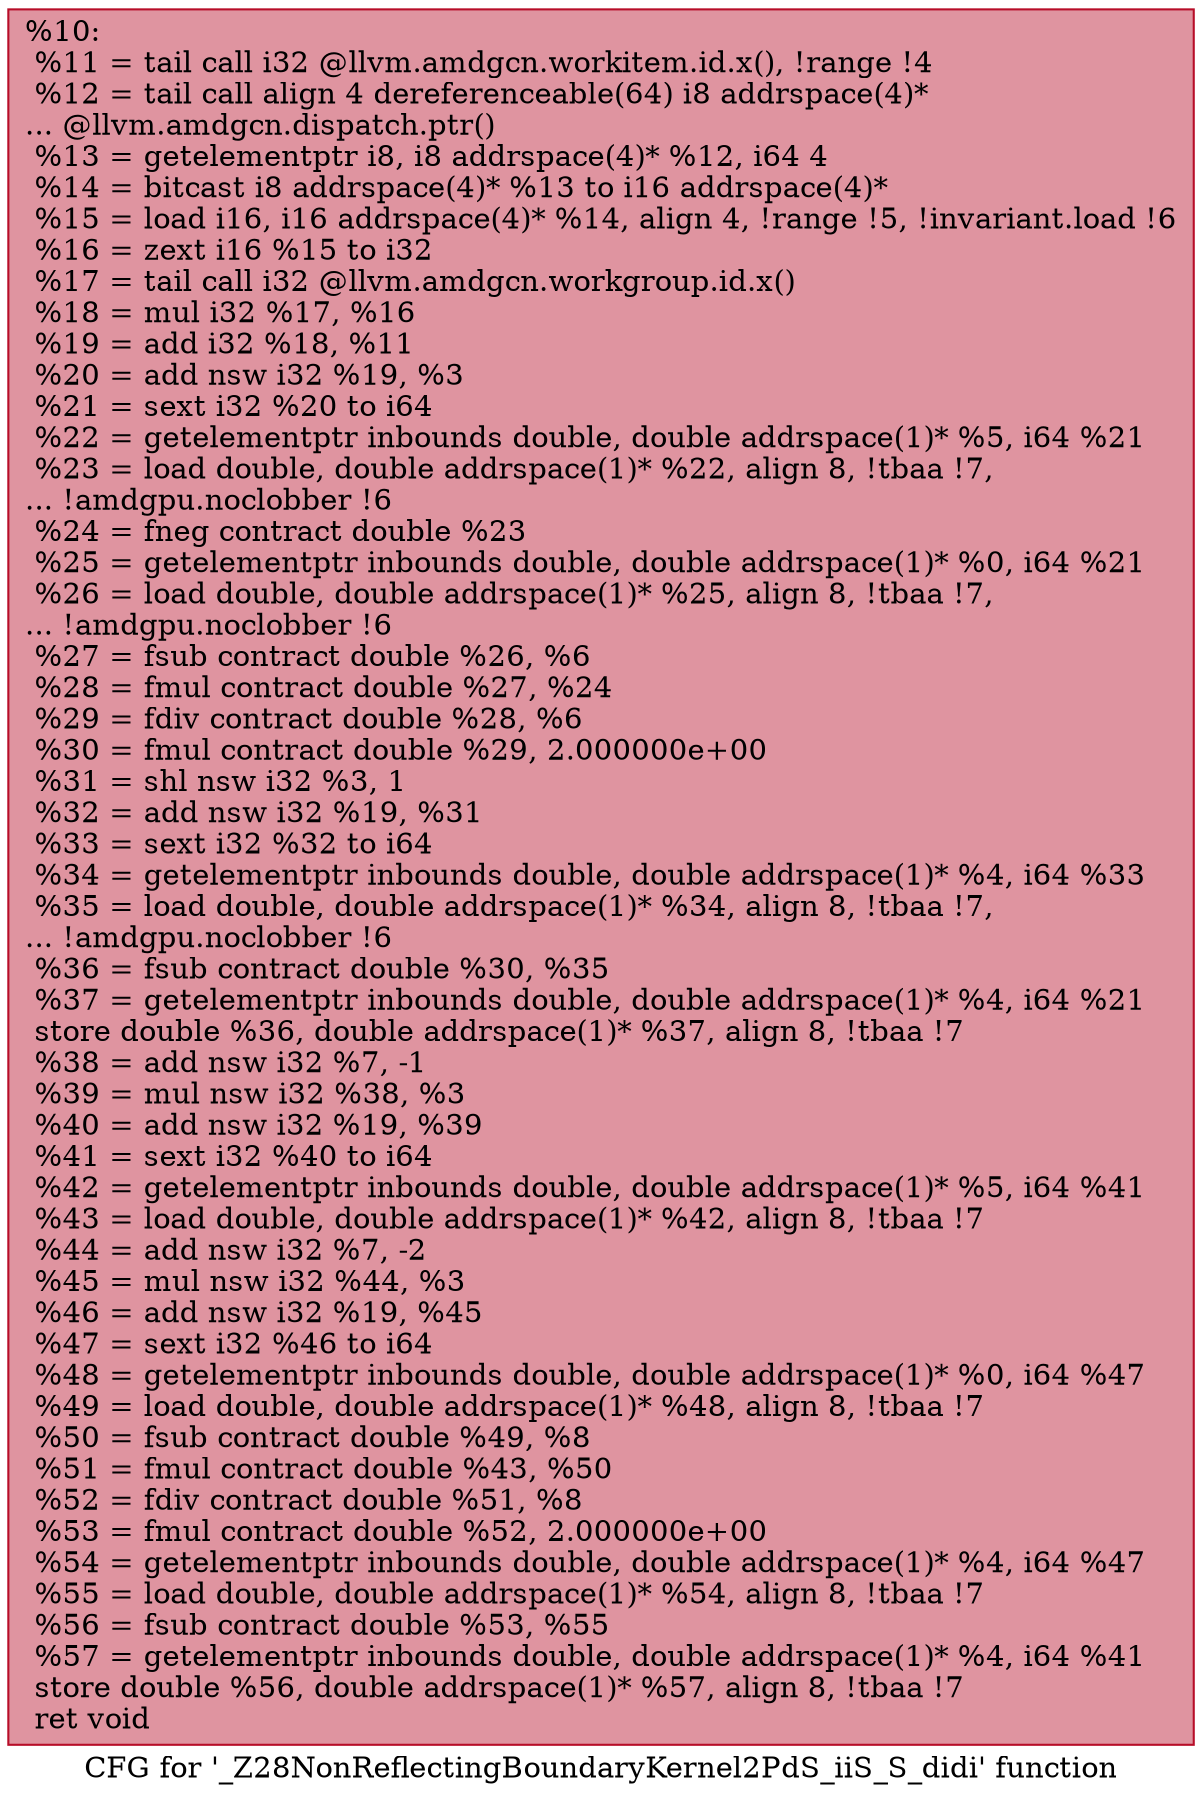 digraph "CFG for '_Z28NonReflectingBoundaryKernel2PdS_iiS_S_didi' function" {
	label="CFG for '_Z28NonReflectingBoundaryKernel2PdS_iiS_S_didi' function";

	Node0x472dc20 [shape=record,color="#b70d28ff", style=filled, fillcolor="#b70d2870",label="{%10:\l  %11 = tail call i32 @llvm.amdgcn.workitem.id.x(), !range !4\l  %12 = tail call align 4 dereferenceable(64) i8 addrspace(4)*\l... @llvm.amdgcn.dispatch.ptr()\l  %13 = getelementptr i8, i8 addrspace(4)* %12, i64 4\l  %14 = bitcast i8 addrspace(4)* %13 to i16 addrspace(4)*\l  %15 = load i16, i16 addrspace(4)* %14, align 4, !range !5, !invariant.load !6\l  %16 = zext i16 %15 to i32\l  %17 = tail call i32 @llvm.amdgcn.workgroup.id.x()\l  %18 = mul i32 %17, %16\l  %19 = add i32 %18, %11\l  %20 = add nsw i32 %19, %3\l  %21 = sext i32 %20 to i64\l  %22 = getelementptr inbounds double, double addrspace(1)* %5, i64 %21\l  %23 = load double, double addrspace(1)* %22, align 8, !tbaa !7,\l... !amdgpu.noclobber !6\l  %24 = fneg contract double %23\l  %25 = getelementptr inbounds double, double addrspace(1)* %0, i64 %21\l  %26 = load double, double addrspace(1)* %25, align 8, !tbaa !7,\l... !amdgpu.noclobber !6\l  %27 = fsub contract double %26, %6\l  %28 = fmul contract double %27, %24\l  %29 = fdiv contract double %28, %6\l  %30 = fmul contract double %29, 2.000000e+00\l  %31 = shl nsw i32 %3, 1\l  %32 = add nsw i32 %19, %31\l  %33 = sext i32 %32 to i64\l  %34 = getelementptr inbounds double, double addrspace(1)* %4, i64 %33\l  %35 = load double, double addrspace(1)* %34, align 8, !tbaa !7,\l... !amdgpu.noclobber !6\l  %36 = fsub contract double %30, %35\l  %37 = getelementptr inbounds double, double addrspace(1)* %4, i64 %21\l  store double %36, double addrspace(1)* %37, align 8, !tbaa !7\l  %38 = add nsw i32 %7, -1\l  %39 = mul nsw i32 %38, %3\l  %40 = add nsw i32 %19, %39\l  %41 = sext i32 %40 to i64\l  %42 = getelementptr inbounds double, double addrspace(1)* %5, i64 %41\l  %43 = load double, double addrspace(1)* %42, align 8, !tbaa !7\l  %44 = add nsw i32 %7, -2\l  %45 = mul nsw i32 %44, %3\l  %46 = add nsw i32 %19, %45\l  %47 = sext i32 %46 to i64\l  %48 = getelementptr inbounds double, double addrspace(1)* %0, i64 %47\l  %49 = load double, double addrspace(1)* %48, align 8, !tbaa !7\l  %50 = fsub contract double %49, %8\l  %51 = fmul contract double %43, %50\l  %52 = fdiv contract double %51, %8\l  %53 = fmul contract double %52, 2.000000e+00\l  %54 = getelementptr inbounds double, double addrspace(1)* %4, i64 %47\l  %55 = load double, double addrspace(1)* %54, align 8, !tbaa !7\l  %56 = fsub contract double %53, %55\l  %57 = getelementptr inbounds double, double addrspace(1)* %4, i64 %41\l  store double %56, double addrspace(1)* %57, align 8, !tbaa !7\l  ret void\l}"];
}
